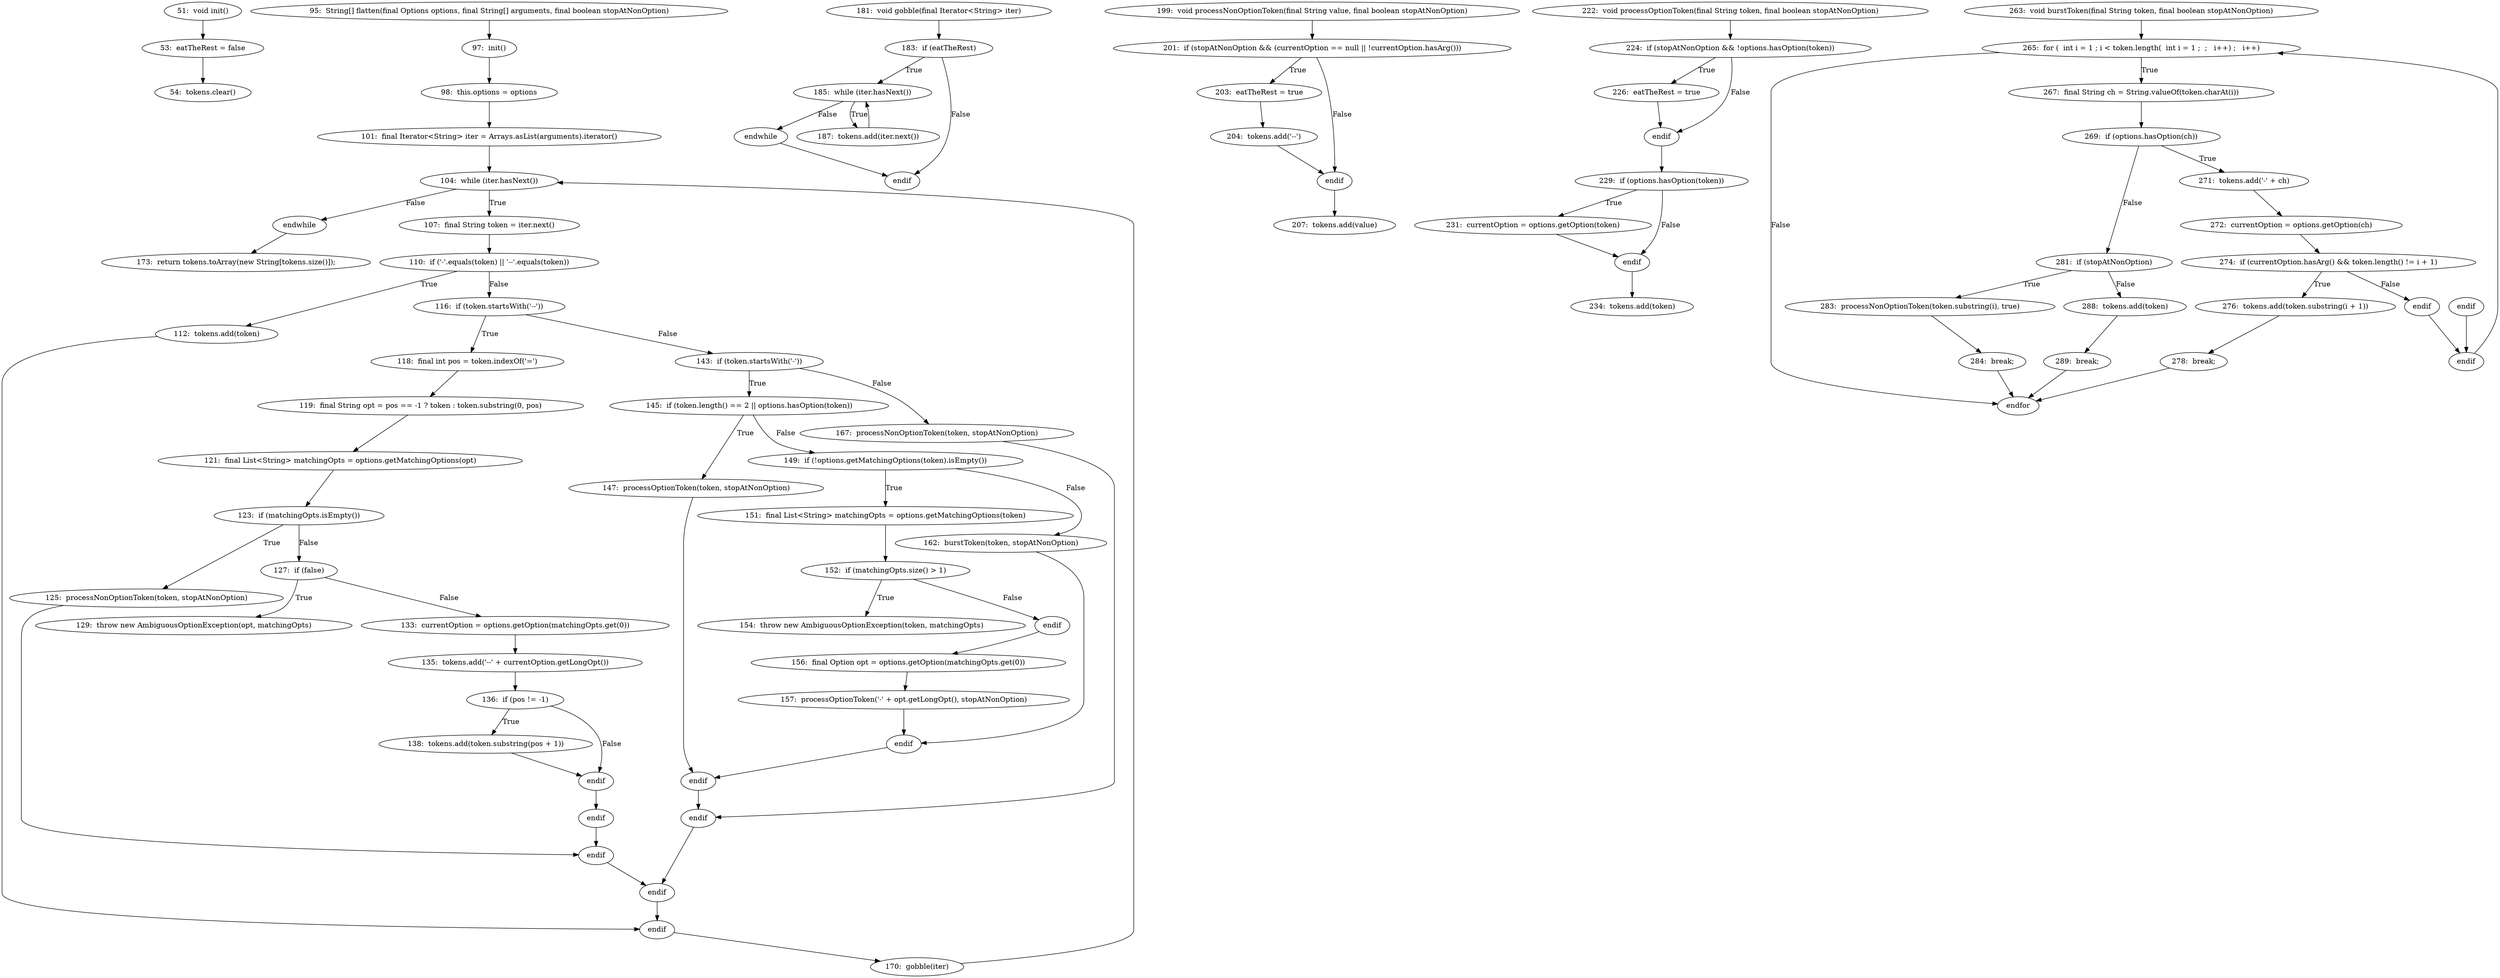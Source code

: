 digraph PosixParser_CFG {
  // graph-vertices
  v1  [label="51:  void init()"];
  v2  [label="53:  eatTheRest = false"];
  v3  [label="54:  tokens.clear()"];
  v4  [label="95:  String[] flatten(final Options options, final String[] arguments, final boolean stopAtNonOption)"];
  v5  [label="97:  init()"];
  v6  [label="98:  this.options = options"];
  v7  [label="101:  final Iterator<String> iter = Arrays.asList(arguments).iterator()"];
  v8  [label="104:  while (iter.hasNext())"];
  v9  [label="endwhile"];
  v10  [label="107:  final String token = iter.next()"];
  v11  [label="110:  if ('-'.equals(token) || '--'.equals(token))"];
  v12  [label="112:  tokens.add(token)"];
  v13  [label="endif"];
  v14  [label="116:  if (token.startsWith('--'))"];
  v15  [label="118:  final int pos = token.indexOf('=')"];
  v16  [label="119:  final String opt = pos == -1 ? token : token.substring(0, pos)"];
  v17  [label="121:  final List<String> matchingOpts = options.getMatchingOptions(opt)"];
  v18  [label="123:  if (matchingOpts.isEmpty())"];
  v19  [label="125:  processNonOptionToken(token, stopAtNonOption)"];
  v20  [label="endif"];
  v21  [label="127:  if (false)"];
  v22  [label="129:  throw new AmbiguousOptionException(opt, matchingOpts)"];
  v23  [label="endif"];
  v24  [label="133:  currentOption = options.getOption(matchingOpts.get(0))"];
  v25  [label="135:  tokens.add('--' + currentOption.getLongOpt())"];
  v26  [label="136:  if (pos != -1)"];
  v27  [label="138:  tokens.add(token.substring(pos + 1))"];
  v28  [label="endif"];
  v29  [label="endif"];
  v30  [label="143:  if (token.startsWith('-'))"];
  v31  [label="145:  if (token.length() == 2 || options.hasOption(token))"];
  v32  [label="147:  processOptionToken(token, stopAtNonOption)"];
  v33  [label="endif"];
  v34  [label="149:  if (!options.getMatchingOptions(token).isEmpty())"];
  v35  [label="151:  final List<String> matchingOpts = options.getMatchingOptions(token)"];
  v36  [label="152:  if (matchingOpts.size() > 1)"];
  v37  [label="154:  throw new AmbiguousOptionException(token, matchingOpts)"];
  v38  [label="endif"];
  v39  [label="156:  final Option opt = options.getOption(matchingOpts.get(0))"];
  v40  [label="157:  processOptionToken('-' + opt.getLongOpt(), stopAtNonOption)"];
  v41  [label="endif"];
  v42  [label="162:  burstToken(token, stopAtNonOption)"];
  v43  [label="endif"];
  v44  [label="167:  processNonOptionToken(token, stopAtNonOption)"];
  v45  [label="170:  gobble(iter)"];
  v46  [label="173:  return tokens.toArray(new String[tokens.size()]);"];
  v47  [label="181:  void gobble(final Iterator<String> iter)"];
  v48  [label="183:  if (eatTheRest)"];
  v49  [label="185:  while (iter.hasNext())"];
  v50  [label="endwhile"];
  v51  [label="187:  tokens.add(iter.next())"];
  v52  [label="endif"];
  v53  [label="199:  void processNonOptionToken(final String value, final boolean stopAtNonOption)"];
  v54  [label="201:  if (stopAtNonOption && (currentOption == null || !currentOption.hasArg()))"];
  v55  [label="203:  eatTheRest = true"];
  v56  [label="204:  tokens.add('--')"];
  v57  [label="endif"];
  v58  [label="207:  tokens.add(value)"];
  v59  [label="222:  void processOptionToken(final String token, final boolean stopAtNonOption)"];
  v60  [label="224:  if (stopAtNonOption && !options.hasOption(token))"];
  v61  [label="226:  eatTheRest = true"];
  v62  [label="endif"];
  v63  [label="229:  if (options.hasOption(token))"];
  v64  [label="231:  currentOption = options.getOption(token)"];
  v65  [label="endif"];
  v66  [label="234:  tokens.add(token)"];
  v67  [label="263:  void burstToken(final String token, final boolean stopAtNonOption)"];
  v68  [label="265:  for (  int i = 1 ; i < token.length(  int i = 1 ;  ;   i++) ;   i++)"];
  v71  [label="endfor"];
  v72  [label="267:  final String ch = String.valueOf(token.charAt(i))"];
  v73  [label="269:  if (options.hasOption(ch))"];
  v74  [label="271:  tokens.add('-' + ch)"];
  v75  [label="272:  currentOption = options.getOption(ch)"];
  v76  [label="274:  if (currentOption.hasArg() && token.length() != i + 1)"];
  v77  [label="276:  tokens.add(token.substring(i + 1))"];
  v78  [label="278:  break;"];
  v79  [label="endif"];
  v80  [label="endif"];
  v81  [label="281:  if (stopAtNonOption)"];
  v82  [label="283:  processNonOptionToken(token.substring(i), true)"];
  v83  [label="284:  break;"];
  v84  [label="endif"];
  v85  [label="288:  tokens.add(token)"];
  v86  [label="289:  break;"];
  // graph-edges
  v1 -> v2;
  v2 -> v3;
  v4 -> v5;
  v5 -> v6;
  v6 -> v7;
  v7 -> v8;
  v8 -> v9  [label="False"];
  v8 -> v10  [label="True"];
  v10 -> v11;
  v11 -> v12  [label="True"];
  v12 -> v13;
  v11 -> v14  [label="False"];
  v14 -> v15  [label="True"];
  v15 -> v16;
  v16 -> v17;
  v17 -> v18;
  v18 -> v19  [label="True"];
  v19 -> v20;
  v18 -> v21  [label="False"];
  v21 -> v22  [label="True"];
  v21 -> v24  [label="False"];
  v24 -> v25;
  v25 -> v26;
  v26 -> v27  [label="True"];
  v27 -> v28;
  v26 -> v28  [label="False"];
  v28 -> v23;
  v23 -> v20;
  v20 -> v29;
  v14 -> v30  [label="False"];
  v30 -> v31  [label="True"];
  v31 -> v32  [label="True"];
  v32 -> v33;
  v31 -> v34  [label="False"];
  v34 -> v35  [label="True"];
  v35 -> v36;
  v36 -> v37  [label="True"];
  v36 -> v38  [label="False"];
  v38 -> v39;
  v39 -> v40;
  v40 -> v41;
  v34 -> v42  [label="False"];
  v42 -> v41;
  v41 -> v33;
  v33 -> v43;
  v30 -> v44  [label="False"];
  v44 -> v43;
  v43 -> v29;
  v29 -> v13;
  v13 -> v45;
  v45 -> v8;
  v9 -> v46;
  v47 -> v48;
  v48 -> v49  [label="True"];
  v49 -> v50  [label="False"];
  v49 -> v51  [label="True"];
  v51 -> v49;
  v50 -> v52;
  v48 -> v52  [label="False"];
  v53 -> v54;
  v54 -> v55  [label="True"];
  v55 -> v56;
  v56 -> v57;
  v54 -> v57  [label="False"];
  v57 -> v58;
  v59 -> v60;
  v60 -> v61  [label="True"];
  v61 -> v62;
  v60 -> v62  [label="False"];
  v62 -> v63;
  v63 -> v64  [label="True"];
  v64 -> v65;
  v63 -> v65  [label="False"];
  v65 -> v66;
  v67 -> v68;
  v68 -> v71  [label="False"];
  v68 -> v72  [label="True"];
  v72 -> v73;
  v73 -> v74  [label="True"];
  v74 -> v75;
  v75 -> v76;
  v76 -> v77  [label="True"];
  v77 -> v78;
  v78 -> v71;
  v76 -> v79  [label="False"];
  v79 -> v80;
  v73 -> v81  [label="False"];
  v81 -> v82  [label="True"];
  v82 -> v83;
  v83 -> v71;
  v81 -> v85  [label="False"];
  v85 -> v86;
  v86 -> v71;
  v84 -> v80;
  v80 -> v68;
  // end-of-graph
}
